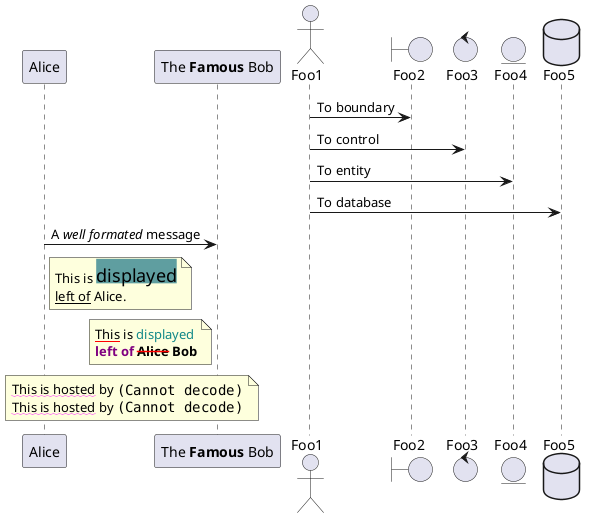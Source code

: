 @startuml
participant Alice
  participant "The <b>Famous</b> Bob" as Bob
actor Foo1
  boundary Foo2
  control Foo3
  entity Foo4
  database Foo5
  Foo1 -> Foo2 : To boundary
  Foo1 -> Foo3 : To control
  Foo1 -> Foo4 : To entity
  Foo1 -> Foo5 : To database
  Alice -> Bob : A <i>well formated</i> message
  note right of Alice
    This is <back:cadetblue><size:18>displayed</size></back>
    <u>left of</u> Alice.
  end note
  note left of Bob
    <u:red>This</u> is <color #118888>displayed</color>
    <b><color purple>left of</color> <s:red>Alice</strike> Bob</b>
  end note
  note over Alice, Bob
    <w:#FF33FF>This is hosted</w> by <img ./code.png>
    <w:#FF33FF>This is hosted</w> by <img ./lxr.png>
  end note
@enduml